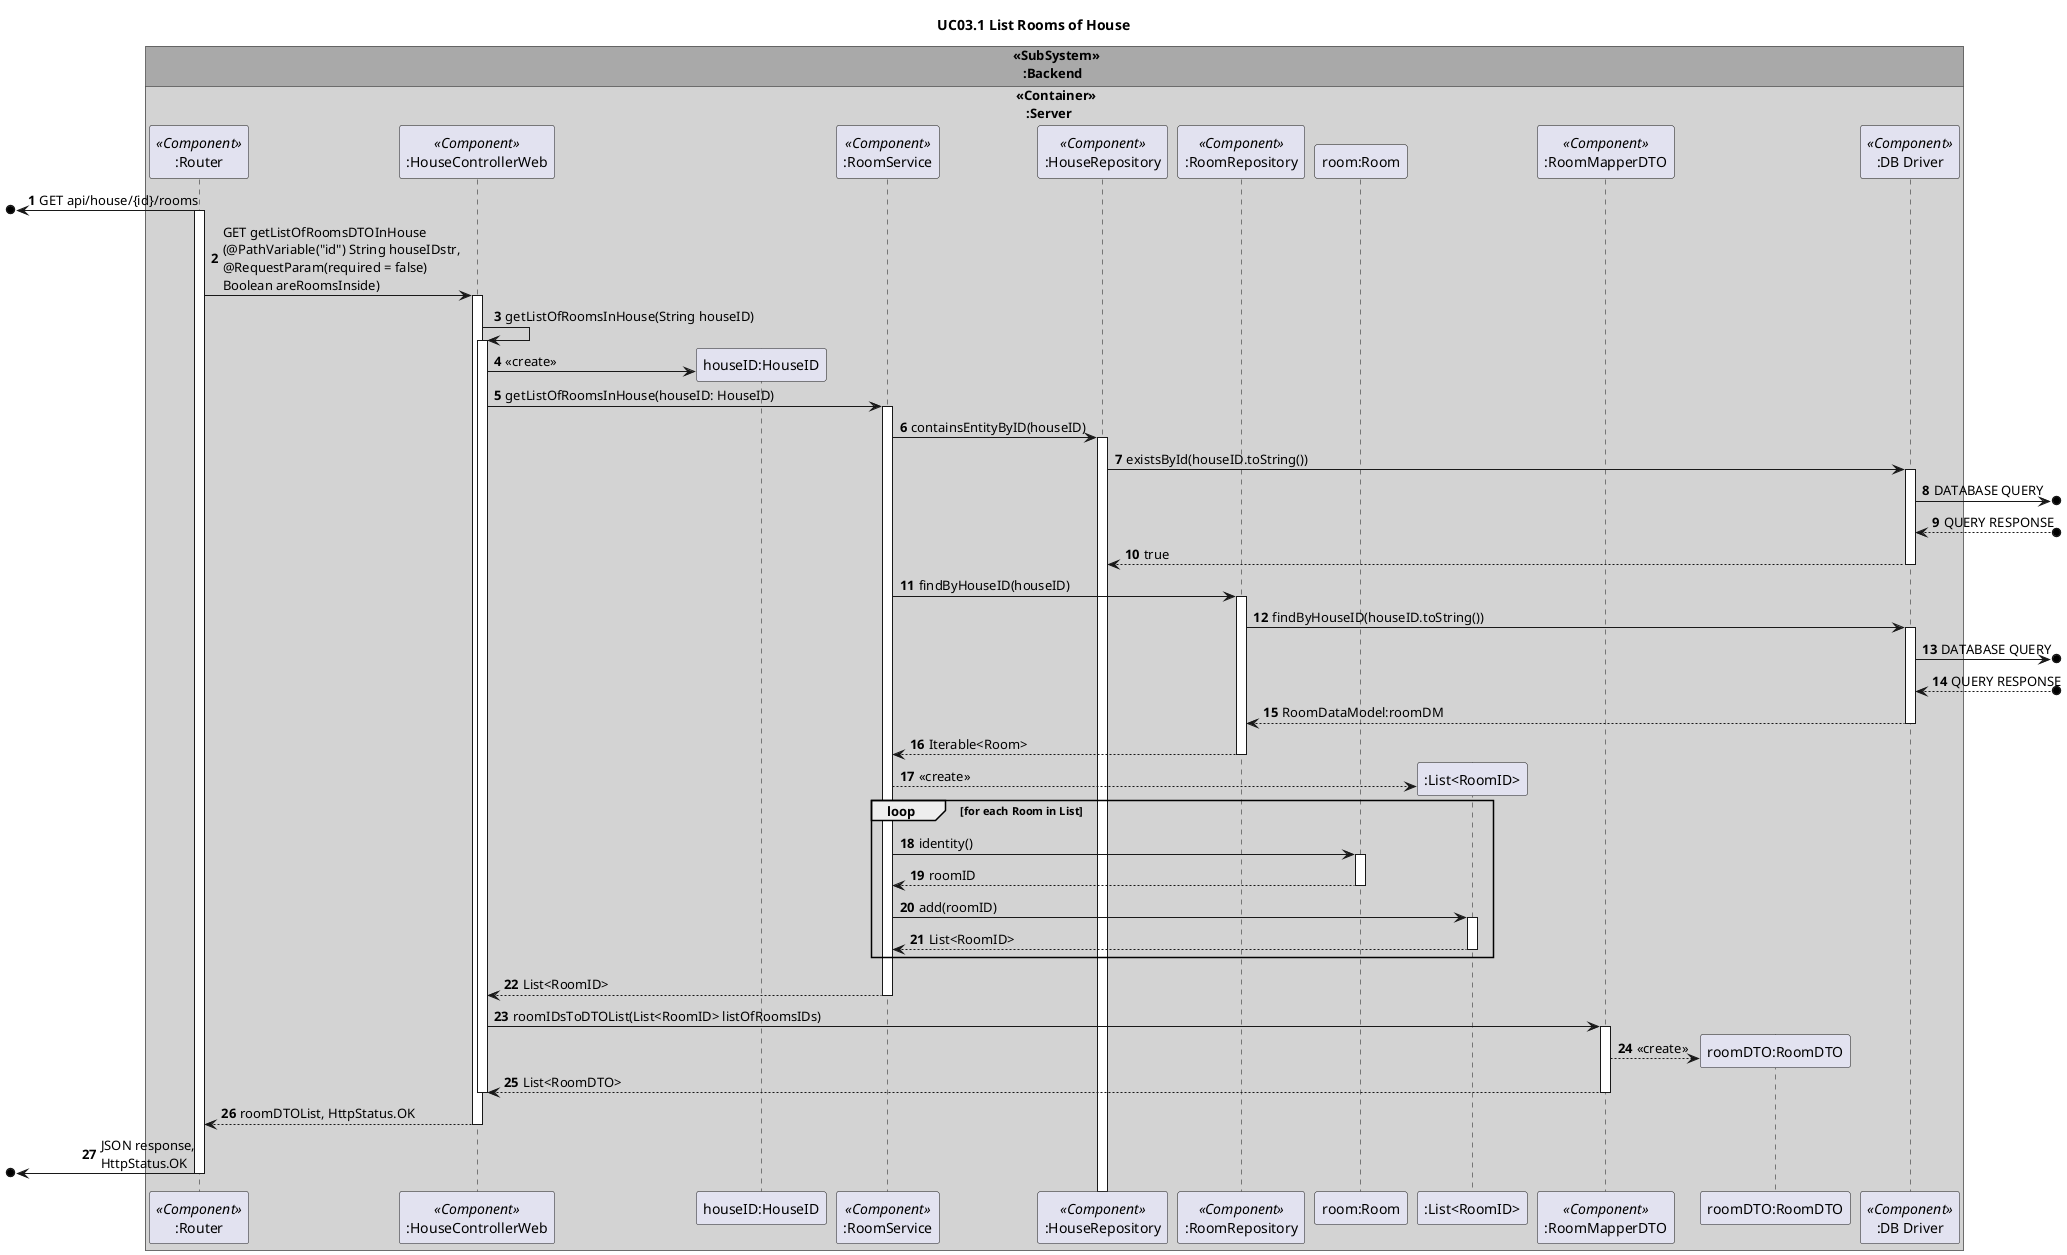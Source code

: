 @startuml
title UC03.1 List Rooms of House

autonumber
!pragma teoz true

 box " <<SubSystem>>\n    :Backend " #DarkGrey
 box " <<Container>>\n    :Server" #LightGrey
participant ":Router" as Router <<Component>>
participant ":HouseControllerWeb" as controller <<Component>>
participant "houseID:HouseID" as houseID
participant ":RoomService" as RoomService <<Component>>
participant ":HouseRepository" as HouseRepository <<Component>>
participant ":RoomRepository" as roomRepo <<Component>>
participant "room:Room" as room
participant ":List<RoomID>" as list
participant ":RoomMapperDTO" as mapper <<Component>>
participant "roomDTO:RoomDTO" as roomDTO
participant ":DB Driver" as DBDriver <<Component>>
end box
end box


[o<- Router: GET api/house/{id}/rooms
activate Router
Router -> controller: GET getListOfRoomsDTOInHouse\n(@PathVariable("id") String houseIDstr,\n@RequestParam(required = false)\nBoolean areRoomsInside)
activate controller
controller -> controller: getListOfRoomsInHouse(String houseID)
activate controller
controller -> houseID**: <<create>>

controller -> RoomService: getListOfRoomsInHouse(houseID: HouseID)
activate RoomService

RoomService -> HouseRepository: containsEntityByID(houseID)
activate HouseRepository
HouseRepository -> DBDriver: existsById(houseID.toString())
activate DBDriver
DBDriver ->o]: DATABASE QUERY
DBDriver <--o]: QUERY RESPONSE
DBDriver --> HouseRepository: true
deactivate DBDriver

RoomService -> roomRepo: findByHouseID(houseID)
activate roomRepo

roomRepo -> DBDriver: findByHouseID(houseID.toString())
activate DBDriver
DBDriver ->o]: DATABASE QUERY
DBDriver <--o]: QUERY RESPONSE
DBDriver --> roomRepo: RoomDataModel:roomDM
deactivate DBDriver

roomRepo --> RoomService: Iterable<Room>
deactivate roomRepo
RoomService --> list**: <<create>>

loop for each Room in List
RoomService -> room: identity()
activate room
room --> RoomService: roomID
deactivate room

RoomService -> list: add(roomID)
activate list
list --> RoomService: List<RoomID>
deactivate list
end


RoomService --> controller : List<RoomID>
deactivate RoomService


controller -> mapper: roomIDsToDTOList(List<RoomID> listOfRoomsIDs)
activate mapper
mapper --> roomDTO**: <<create>>
mapper --> controller: List<RoomDTO>
deactivate mapper
deactivate controller

controller --> Router: roomDTOList, HttpStatus.OK
deactivate controller
[o<- Router: JSON response, \nHttpStatus.OK
deactivate Router


@enduml